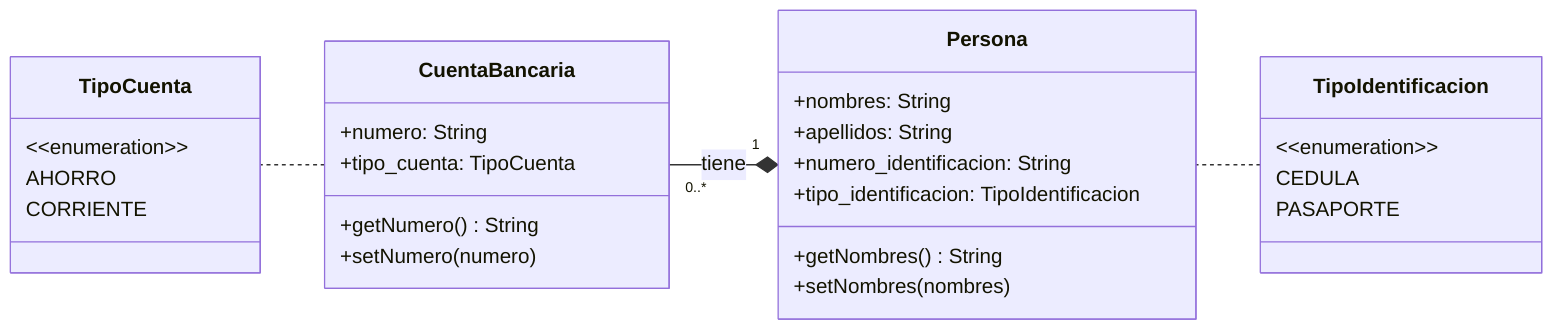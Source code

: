 classDiagram

                            direction RL
                                     
                            class TipoIdentificacion{
                                &lt;&lt;enumeration&gt;&gt;
                                CEDULA
                                PASAPORTE
                            }
                    
                            class Persona {
                                +nombres: String
                                +apellidos: String
                                +numero_identificacion: String
                                +tipo_identificacion: TipoIdentificacion
                                +getNombres() String
                                +setNombres(nombres)
                            }
                    
                            class CuentaBancaria {
                                +numero: String
                                +tipo_cuenta: TipoCuenta
                                +getNumero() String
                                +setNumero(numero)
                            }

                            class TipoCuenta{
                                &lt;&lt;enumeration&gt;&gt;
                                AHORRO
                                CORRIENTE
                            }
                            
                            TipoIdentificacion .. Persona
                            Persona "1" *-- "0..*" CuentaBancaria: tiene
                            CuentaBancaria ..  TipoCuenta